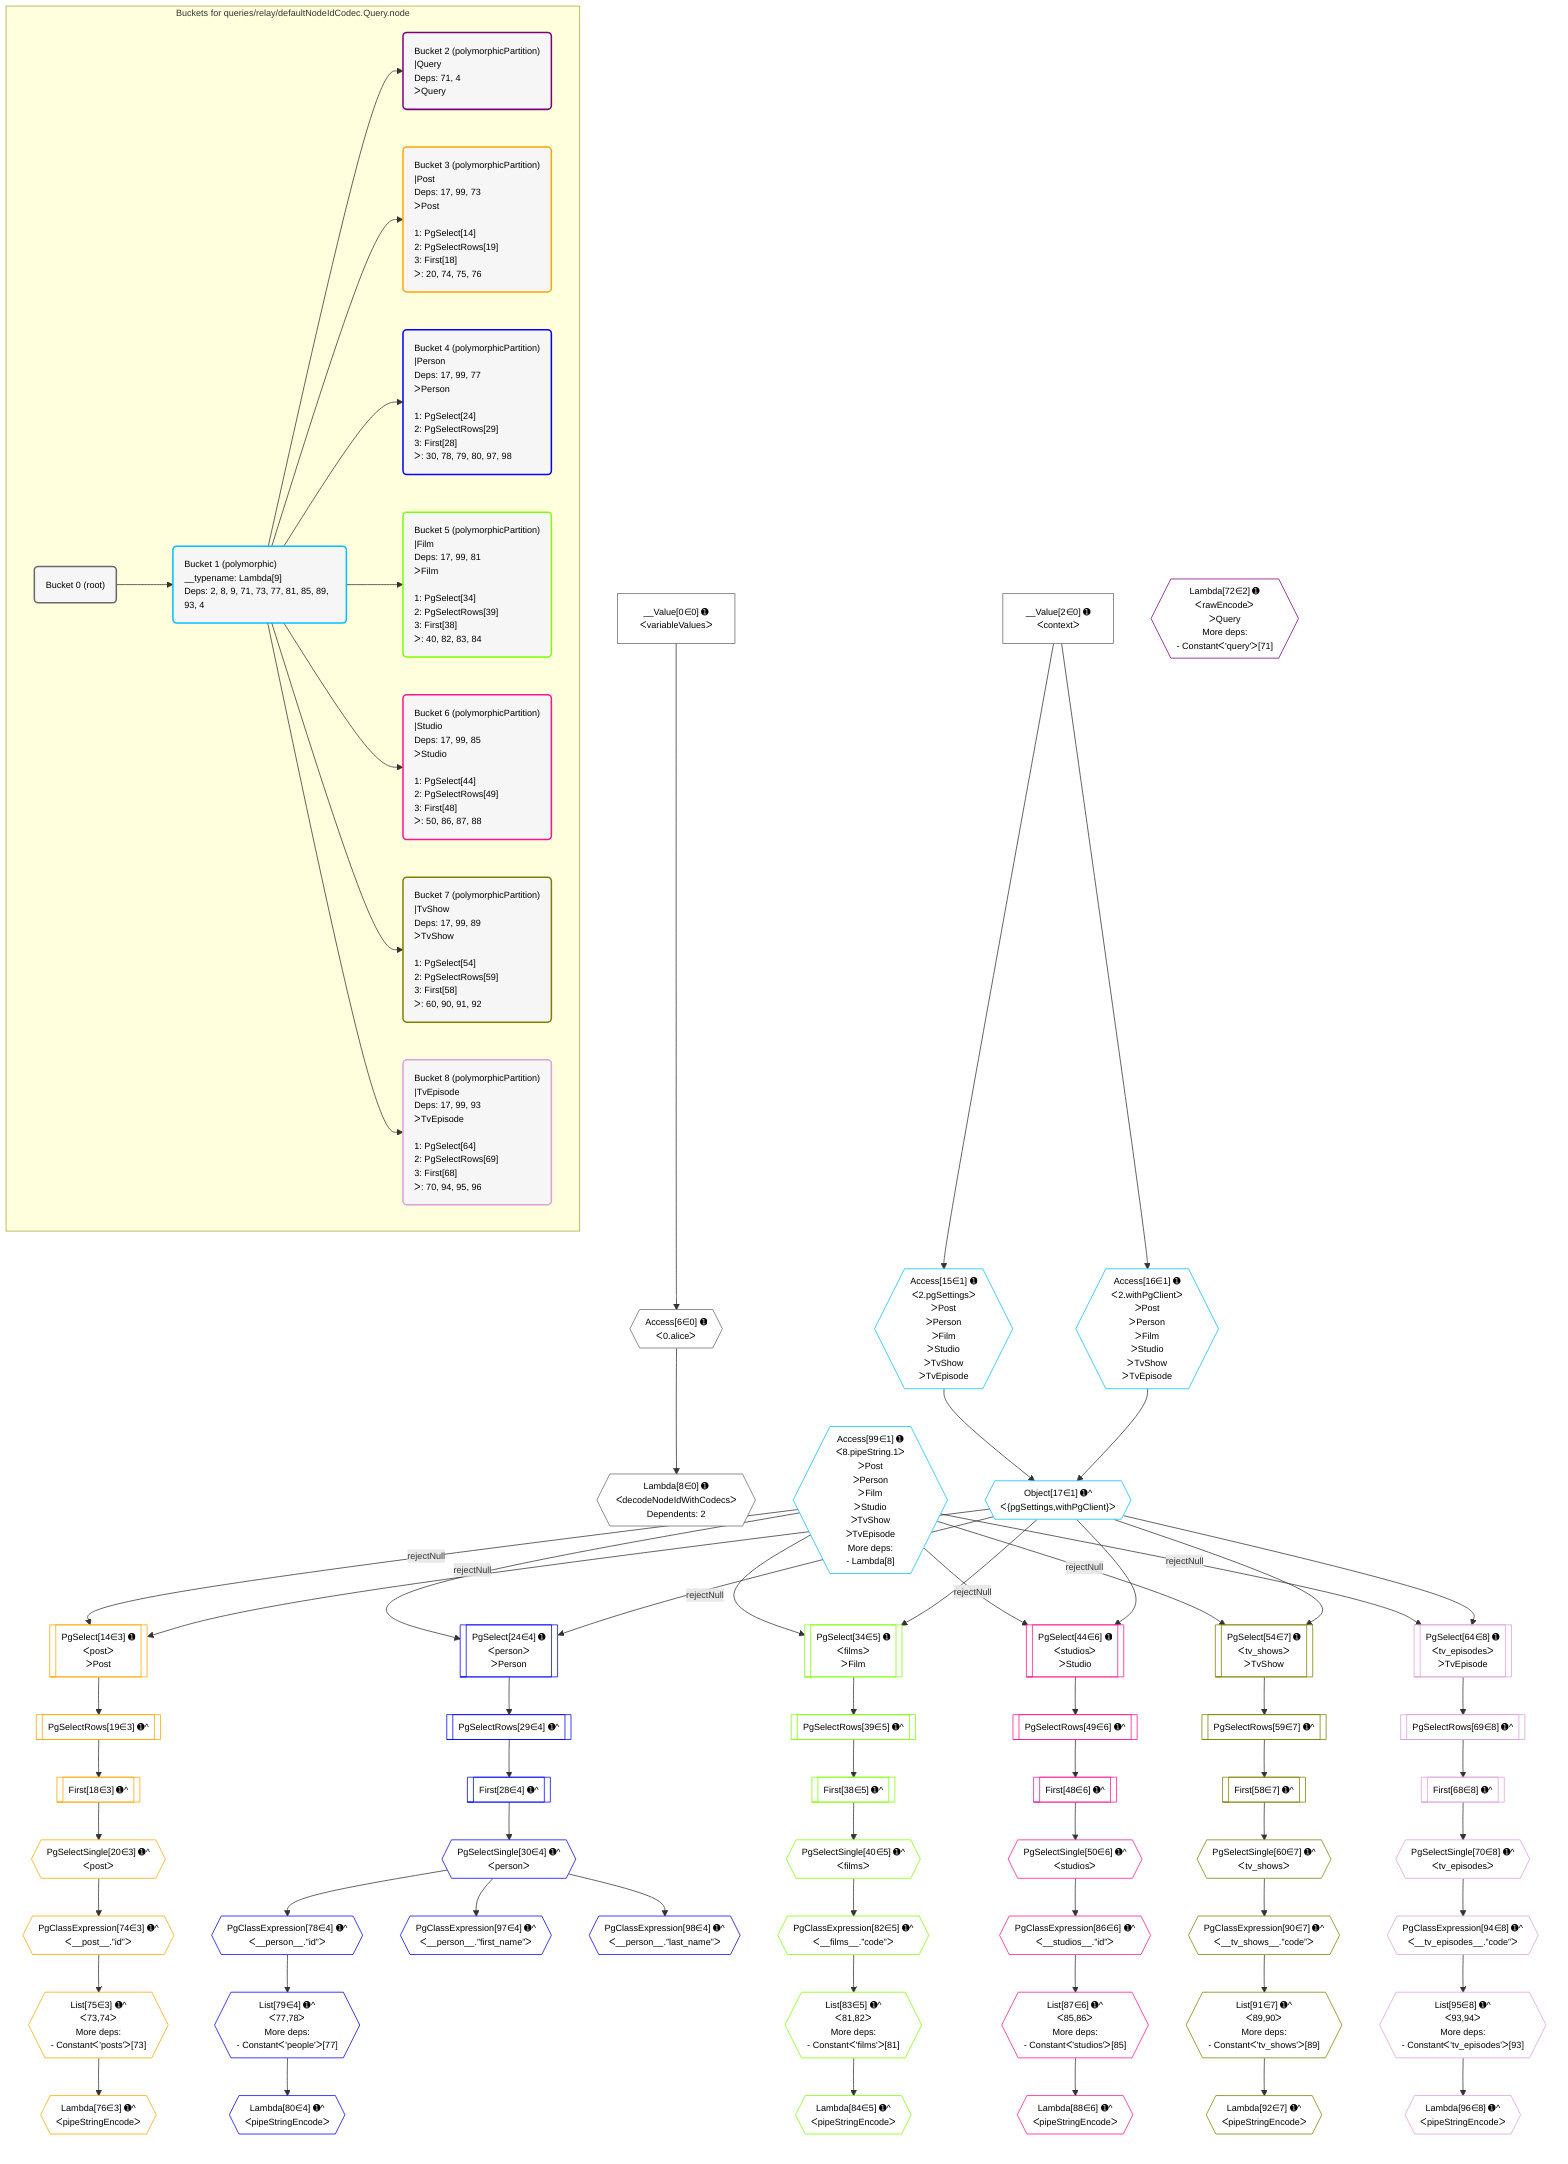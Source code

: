 %%{init: {'themeVariables': { 'fontSize': '12px'}}}%%
graph TD
    classDef path fill:#eee,stroke:#000,color:#000
    classDef plan fill:#fff,stroke-width:1px,color:#000
    classDef itemplan fill:#fff,stroke-width:2px,color:#000
    classDef unbatchedplan fill:#dff,stroke-width:1px,color:#000
    classDef sideeffectplan fill:#fcc,stroke-width:2px,color:#000
    classDef bucket fill:#f6f6f6,color:#000,stroke-width:2px,text-align:left

    subgraph "Buckets for queries/relay/defaultNodeIdCodec.Query.node"
    Bucket0("Bucket 0 (root)"):::bucket
    Bucket1("Bucket 1 (polymorphic)<br />__typename: Lambda[9]<br />Deps: 2, 8, 9, 71, 73, 77, 81, 85, 89, 93, 4"):::bucket
    Bucket2("Bucket 2 (polymorphicPartition)<br />|Query<br />Deps: 71, 4<br />ᐳQuery"):::bucket
    Bucket3("Bucket 3 (polymorphicPartition)<br />|Post<br />Deps: 17, 99, 73<br />ᐳPost<br /><br />1: PgSelect[14]<br />2: PgSelectRows[19]<br />3: First[18]<br />ᐳ: 20, 74, 75, 76"):::bucket
    Bucket4("Bucket 4 (polymorphicPartition)<br />|Person<br />Deps: 17, 99, 77<br />ᐳPerson<br /><br />1: PgSelect[24]<br />2: PgSelectRows[29]<br />3: First[28]<br />ᐳ: 30, 78, 79, 80, 97, 98"):::bucket
    Bucket5("Bucket 5 (polymorphicPartition)<br />|Film<br />Deps: 17, 99, 81<br />ᐳFilm<br /><br />1: PgSelect[34]<br />2: PgSelectRows[39]<br />3: First[38]<br />ᐳ: 40, 82, 83, 84"):::bucket
    Bucket6("Bucket 6 (polymorphicPartition)<br />|Studio<br />Deps: 17, 99, 85<br />ᐳStudio<br /><br />1: PgSelect[44]<br />2: PgSelectRows[49]<br />3: First[48]<br />ᐳ: 50, 86, 87, 88"):::bucket
    Bucket7("Bucket 7 (polymorphicPartition)<br />|TvShow<br />Deps: 17, 99, 89<br />ᐳTvShow<br /><br />1: PgSelect[54]<br />2: PgSelectRows[59]<br />3: First[58]<br />ᐳ: 60, 90, 91, 92"):::bucket
    Bucket8("Bucket 8 (polymorphicPartition)<br />|TvEpisode<br />Deps: 17, 99, 93<br />ᐳTvEpisode<br /><br />1: PgSelect[64]<br />2: PgSelectRows[69]<br />3: First[68]<br />ᐳ: 70, 94, 95, 96"):::bucket
    end
    Bucket0 --> Bucket1
    Bucket1 --> Bucket2 & Bucket3 & Bucket4 & Bucket5 & Bucket6 & Bucket7 & Bucket8

    %% plan dependencies
    Access6{{"Access[6∈0] ➊<br />ᐸ0.aliceᐳ"}}:::plan
    __Value0["__Value[0∈0] ➊<br />ᐸvariableValuesᐳ"]:::plan
    __Value0 --> Access6
    Lambda8{{"Lambda[8∈0] ➊<br />ᐸdecodeNodeIdWithCodecsᐳ<br />Dependents: 2"}}:::plan
    Access6 --> Lambda8
    __Value2["__Value[2∈0] ➊<br />ᐸcontextᐳ"]:::plan
    Object17{{"Object[17∈1] ➊^<br />ᐸ{pgSettings,withPgClient}ᐳ"}}:::plan
    Access15{{"Access[15∈1] ➊<br />ᐸ2.pgSettingsᐳ<br />ᐳPost<br />ᐳPerson<br />ᐳFilm<br />ᐳStudio<br />ᐳTvShow<br />ᐳTvEpisode"}}:::plan
    Access16{{"Access[16∈1] ➊<br />ᐸ2.withPgClientᐳ<br />ᐳPost<br />ᐳPerson<br />ᐳFilm<br />ᐳStudio<br />ᐳTvShow<br />ᐳTvEpisode"}}:::plan
    Access15 & Access16 --> Object17
    __Value2 --> Access15
    __Value2 --> Access16
    Access99{{"Access[99∈1] ➊<br />ᐸ8.pipeString.1ᐳ<br />ᐳPost<br />ᐳPerson<br />ᐳFilm<br />ᐳStudio<br />ᐳTvShow<br />ᐳTvEpisode<br />More deps:<br />- Lambda[8]"}}:::plan
    Lambda72{{"Lambda[72∈2] ➊<br />ᐸrawEncodeᐳ<br />ᐳQuery<br />More deps:<br />- Constantᐸ'query'ᐳ[71]"}}:::plan
    PgSelect14[["PgSelect[14∈3] ➊<br />ᐸpostᐳ<br />ᐳPost"]]:::plan
    Access99 -->|rejectNull| PgSelect14
    Object17 --> PgSelect14
    List75{{"List[75∈3] ➊^<br />ᐸ73,74ᐳ<br />More deps:<br />- Constantᐸ'posts'ᐳ[73]"}}:::plan
    PgClassExpression74{{"PgClassExpression[74∈3] ➊^<br />ᐸ__post__.”id”ᐳ"}}:::plan
    PgClassExpression74 --> List75
    First18[["First[18∈3] ➊^"]]:::plan
    PgSelectRows19[["PgSelectRows[19∈3] ➊^"]]:::plan
    PgSelectRows19 --> First18
    PgSelect14 --> PgSelectRows19
    PgSelectSingle20{{"PgSelectSingle[20∈3] ➊^<br />ᐸpostᐳ"}}:::plan
    First18 --> PgSelectSingle20
    PgSelectSingle20 --> PgClassExpression74
    Lambda76{{"Lambda[76∈3] ➊^<br />ᐸpipeStringEncodeᐳ"}}:::plan
    List75 --> Lambda76
    PgSelect24[["PgSelect[24∈4] ➊<br />ᐸpersonᐳ<br />ᐳPerson"]]:::plan
    Access99 -->|rejectNull| PgSelect24
    Object17 --> PgSelect24
    List79{{"List[79∈4] ➊^<br />ᐸ77,78ᐳ<br />More deps:<br />- Constantᐸ'people'ᐳ[77]"}}:::plan
    PgClassExpression78{{"PgClassExpression[78∈4] ➊^<br />ᐸ__person__.”id”ᐳ"}}:::plan
    PgClassExpression78 --> List79
    First28[["First[28∈4] ➊^"]]:::plan
    PgSelectRows29[["PgSelectRows[29∈4] ➊^"]]:::plan
    PgSelectRows29 --> First28
    PgSelect24 --> PgSelectRows29
    PgSelectSingle30{{"PgSelectSingle[30∈4] ➊^<br />ᐸpersonᐳ"}}:::plan
    First28 --> PgSelectSingle30
    PgSelectSingle30 --> PgClassExpression78
    Lambda80{{"Lambda[80∈4] ➊^<br />ᐸpipeStringEncodeᐳ"}}:::plan
    List79 --> Lambda80
    PgClassExpression97{{"PgClassExpression[97∈4] ➊^<br />ᐸ__person__.”first_name”ᐳ"}}:::plan
    PgSelectSingle30 --> PgClassExpression97
    PgClassExpression98{{"PgClassExpression[98∈4] ➊^<br />ᐸ__person__.”last_name”ᐳ"}}:::plan
    PgSelectSingle30 --> PgClassExpression98
    PgSelect34[["PgSelect[34∈5] ➊<br />ᐸfilmsᐳ<br />ᐳFilm"]]:::plan
    Access99 -->|rejectNull| PgSelect34
    Object17 --> PgSelect34
    List83{{"List[83∈5] ➊^<br />ᐸ81,82ᐳ<br />More deps:<br />- Constantᐸ'films'ᐳ[81]"}}:::plan
    PgClassExpression82{{"PgClassExpression[82∈5] ➊^<br />ᐸ__films__.”code”ᐳ"}}:::plan
    PgClassExpression82 --> List83
    First38[["First[38∈5] ➊^"]]:::plan
    PgSelectRows39[["PgSelectRows[39∈5] ➊^"]]:::plan
    PgSelectRows39 --> First38
    PgSelect34 --> PgSelectRows39
    PgSelectSingle40{{"PgSelectSingle[40∈5] ➊^<br />ᐸfilmsᐳ"}}:::plan
    First38 --> PgSelectSingle40
    PgSelectSingle40 --> PgClassExpression82
    Lambda84{{"Lambda[84∈5] ➊^<br />ᐸpipeStringEncodeᐳ"}}:::plan
    List83 --> Lambda84
    PgSelect44[["PgSelect[44∈6] ➊<br />ᐸstudiosᐳ<br />ᐳStudio"]]:::plan
    Access99 -->|rejectNull| PgSelect44
    Object17 --> PgSelect44
    List87{{"List[87∈6] ➊^<br />ᐸ85,86ᐳ<br />More deps:<br />- Constantᐸ'studios'ᐳ[85]"}}:::plan
    PgClassExpression86{{"PgClassExpression[86∈6] ➊^<br />ᐸ__studios__.”id”ᐳ"}}:::plan
    PgClassExpression86 --> List87
    First48[["First[48∈6] ➊^"]]:::plan
    PgSelectRows49[["PgSelectRows[49∈6] ➊^"]]:::plan
    PgSelectRows49 --> First48
    PgSelect44 --> PgSelectRows49
    PgSelectSingle50{{"PgSelectSingle[50∈6] ➊^<br />ᐸstudiosᐳ"}}:::plan
    First48 --> PgSelectSingle50
    PgSelectSingle50 --> PgClassExpression86
    Lambda88{{"Lambda[88∈6] ➊^<br />ᐸpipeStringEncodeᐳ"}}:::plan
    List87 --> Lambda88
    PgSelect54[["PgSelect[54∈7] ➊<br />ᐸtv_showsᐳ<br />ᐳTvShow"]]:::plan
    Access99 -->|rejectNull| PgSelect54
    Object17 --> PgSelect54
    List91{{"List[91∈7] ➊^<br />ᐸ89,90ᐳ<br />More deps:<br />- Constantᐸ'tv_shows'ᐳ[89]"}}:::plan
    PgClassExpression90{{"PgClassExpression[90∈7] ➊^<br />ᐸ__tv_shows__.”code”ᐳ"}}:::plan
    PgClassExpression90 --> List91
    First58[["First[58∈7] ➊^"]]:::plan
    PgSelectRows59[["PgSelectRows[59∈7] ➊^"]]:::plan
    PgSelectRows59 --> First58
    PgSelect54 --> PgSelectRows59
    PgSelectSingle60{{"PgSelectSingle[60∈7] ➊^<br />ᐸtv_showsᐳ"}}:::plan
    First58 --> PgSelectSingle60
    PgSelectSingle60 --> PgClassExpression90
    Lambda92{{"Lambda[92∈7] ➊^<br />ᐸpipeStringEncodeᐳ"}}:::plan
    List91 --> Lambda92
    PgSelect64[["PgSelect[64∈8] ➊<br />ᐸtv_episodesᐳ<br />ᐳTvEpisode"]]:::plan
    Access99 -->|rejectNull| PgSelect64
    Object17 --> PgSelect64
    List95{{"List[95∈8] ➊^<br />ᐸ93,94ᐳ<br />More deps:<br />- Constantᐸ'tv_episodes'ᐳ[93]"}}:::plan
    PgClassExpression94{{"PgClassExpression[94∈8] ➊^<br />ᐸ__tv_episodes__.”code”ᐳ"}}:::plan
    PgClassExpression94 --> List95
    First68[["First[68∈8] ➊^"]]:::plan
    PgSelectRows69[["PgSelectRows[69∈8] ➊^"]]:::plan
    PgSelectRows69 --> First68
    PgSelect64 --> PgSelectRows69
    PgSelectSingle70{{"PgSelectSingle[70∈8] ➊^<br />ᐸtv_episodesᐳ"}}:::plan
    First68 --> PgSelectSingle70
    PgSelectSingle70 --> PgClassExpression94
    Lambda96{{"Lambda[96∈8] ➊^<br />ᐸpipeStringEncodeᐳ"}}:::plan
    List95 --> Lambda96

    %% define steps
    classDef bucket0 stroke:#696969
    class Bucket0,__Value0,__Value2,Access6,Lambda8 bucket0
    classDef bucket1 stroke:#00bfff
    class Bucket1,Access15,Access16,Object17,Access99 bucket1
    classDef bucket2 stroke:#7f007f
    class Bucket2,Lambda72 bucket2
    classDef bucket3 stroke:#ffa500
    class Bucket3,PgSelect14,First18,PgSelectRows19,PgSelectSingle20,PgClassExpression74,List75,Lambda76 bucket3
    classDef bucket4 stroke:#0000ff
    class Bucket4,PgSelect24,First28,PgSelectRows29,PgSelectSingle30,PgClassExpression78,List79,Lambda80,PgClassExpression97,PgClassExpression98 bucket4
    classDef bucket5 stroke:#7fff00
    class Bucket5,PgSelect34,First38,PgSelectRows39,PgSelectSingle40,PgClassExpression82,List83,Lambda84 bucket5
    classDef bucket6 stroke:#ff1493
    class Bucket6,PgSelect44,First48,PgSelectRows49,PgSelectSingle50,PgClassExpression86,List87,Lambda88 bucket6
    classDef bucket7 stroke:#808000
    class Bucket7,PgSelect54,First58,PgSelectRows59,PgSelectSingle60,PgClassExpression90,List91,Lambda92 bucket7
    classDef bucket8 stroke:#dda0dd
    class Bucket8,PgSelect64,First68,PgSelectRows69,PgSelectSingle70,PgClassExpression94,List95,Lambda96 bucket8